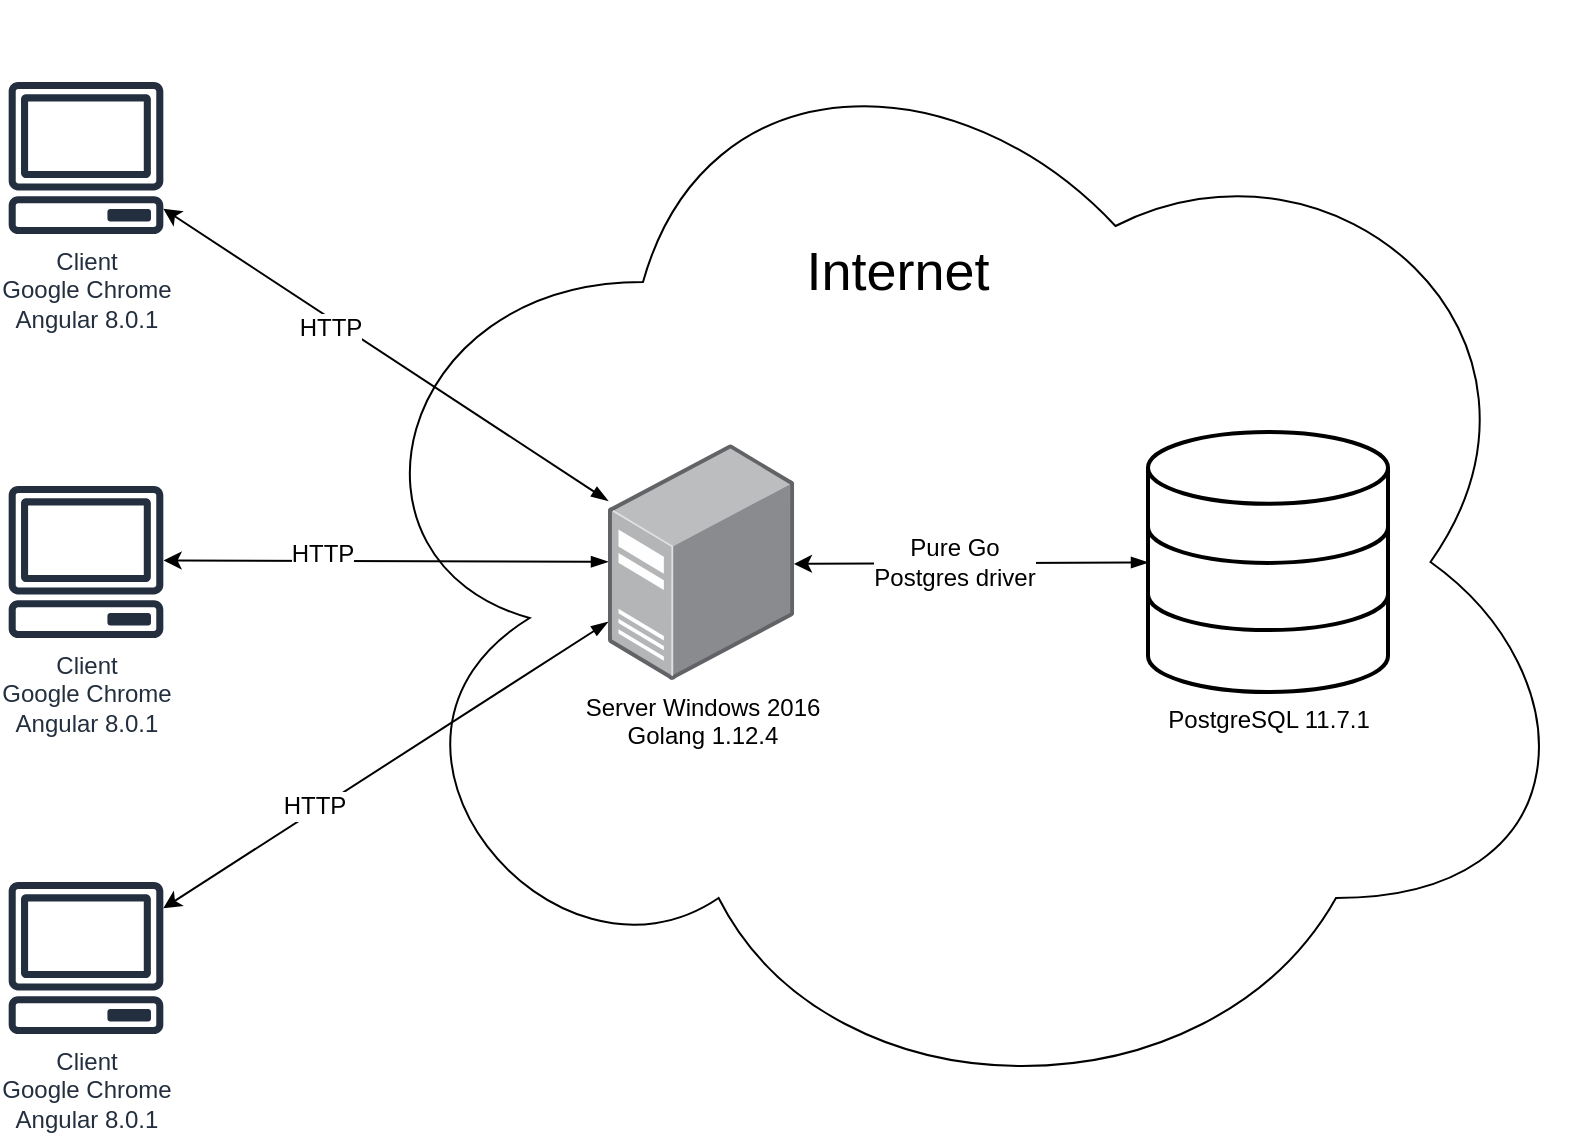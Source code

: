 <mxfile version="12.7.9" type="device"><diagram id="crtf93UhF5wLGEAn0iGF" name="Page-1"><mxGraphModel dx="1182" dy="723" grid="1" gridSize="10" guides="1" tooltips="1" connect="1" arrows="1" fold="1" page="1" pageScale="1" pageWidth="850" pageHeight="1100" math="0" shadow="0"><root><mxCell id="0"/><mxCell id="1" parent="0"/><mxCell id="bcC3UX_kpcRe8KwrP1gk-1" value="" style="ellipse;shape=cloud;whiteSpace=wrap;html=1;" vertex="1" parent="1"><mxGeometry x="200" width="630" height="560" as="geometry"/></mxCell><mxCell id="bcC3UX_kpcRe8KwrP1gk-2" value="Client&lt;br&gt;Google Chrome&lt;br&gt;Angular&amp;nbsp;8.0.1" style="outlineConnect=0;fontColor=#232F3E;gradientColor=none;fillColor=#232F3E;strokeColor=none;dashed=0;verticalLabelPosition=bottom;verticalAlign=top;align=center;html=1;fontSize=12;fontStyle=0;aspect=fixed;pointerEvents=1;shape=mxgraph.aws4.client;" vertex="1" parent="1"><mxGeometry x="40" y="40" width="78" height="76" as="geometry"/></mxCell><mxCell id="bcC3UX_kpcRe8KwrP1gk-17" value="Client&lt;br&gt;Google Chrome&lt;br&gt;Angular&amp;nbsp;8.0.1" style="outlineConnect=0;fontColor=#232F3E;gradientColor=none;fillColor=#232F3E;strokeColor=none;dashed=0;verticalLabelPosition=bottom;verticalAlign=top;align=center;html=1;fontSize=12;fontStyle=0;aspect=fixed;pointerEvents=1;shape=mxgraph.aws4.client;" vertex="1" parent="1"><mxGeometry x="40" y="242" width="78" height="76" as="geometry"/></mxCell><mxCell id="bcC3UX_kpcRe8KwrP1gk-4" value="Client&lt;br&gt;Google Chrome&lt;br&gt;Angular&amp;nbsp;8.0.1" style="outlineConnect=0;fontColor=#232F3E;gradientColor=none;fillColor=#232F3E;strokeColor=none;dashed=0;verticalLabelPosition=bottom;verticalAlign=top;align=center;html=1;fontSize=12;fontStyle=0;aspect=fixed;pointerEvents=1;shape=mxgraph.aws4.client;" vertex="1" parent="1"><mxGeometry x="40" y="440" width="78" height="76" as="geometry"/></mxCell><mxCell id="bcC3UX_kpcRe8KwrP1gk-6" style="rounded=0;orthogonalLoop=1;jettySize=auto;html=1;startArrow=blockThin;startFill=1;" edge="1" parent="1" source="bcC3UX_kpcRe8KwrP1gk-5" target="bcC3UX_kpcRe8KwrP1gk-2"><mxGeometry relative="1" as="geometry"/></mxCell><mxCell id="bcC3UX_kpcRe8KwrP1gk-11" value="HTTP" style="text;html=1;align=center;verticalAlign=middle;resizable=0;points=[];labelBackgroundColor=#ffffff;" vertex="1" connectable="0" parent="bcC3UX_kpcRe8KwrP1gk-6"><mxGeometry x="0.234" y="4" relative="1" as="geometry"><mxPoint as="offset"/></mxGeometry></mxCell><mxCell id="bcC3UX_kpcRe8KwrP1gk-7" style="edgeStyle=none;rounded=0;orthogonalLoop=1;jettySize=auto;html=1;startArrow=blockThin;startFill=1;" edge="1" parent="1" source="bcC3UX_kpcRe8KwrP1gk-5"><mxGeometry relative="1" as="geometry"><mxPoint x="117.811" y="279.235" as="targetPoint"/></mxGeometry></mxCell><mxCell id="bcC3UX_kpcRe8KwrP1gk-12" value="HTTP" style="text;html=1;align=center;verticalAlign=middle;resizable=0;points=[];labelBackgroundColor=#ffffff;" vertex="1" connectable="0" parent="bcC3UX_kpcRe8KwrP1gk-7"><mxGeometry x="0.293" y="-4" relative="1" as="geometry"><mxPoint as="offset"/></mxGeometry></mxCell><mxCell id="bcC3UX_kpcRe8KwrP1gk-10" style="edgeStyle=none;rounded=0;orthogonalLoop=1;jettySize=auto;html=1;startArrow=blockThin;startFill=1;" edge="1" parent="1" source="bcC3UX_kpcRe8KwrP1gk-5" target="bcC3UX_kpcRe8KwrP1gk-4"><mxGeometry relative="1" as="geometry"/></mxCell><mxCell id="bcC3UX_kpcRe8KwrP1gk-13" value="HTTP" style="text;html=1;align=center;verticalAlign=middle;resizable=0;points=[];labelBackgroundColor=#ffffff;" vertex="1" connectable="0" parent="bcC3UX_kpcRe8KwrP1gk-10"><mxGeometry x="0.311" y="-2" relative="1" as="geometry"><mxPoint as="offset"/></mxGeometry></mxCell><mxCell id="bcC3UX_kpcRe8KwrP1gk-5" value="Server Windows 2016&lt;br&gt;Golang 1.12.4&lt;br&gt;" style="points=[];aspect=fixed;html=1;align=center;shadow=0;dashed=0;image;image=img/lib/allied_telesis/computer_and_terminals/Server_Desktop.svg;" vertex="1" parent="1"><mxGeometry x="340" y="221" width="93.09" height="118" as="geometry"/></mxCell><mxCell id="bcC3UX_kpcRe8KwrP1gk-22" style="edgeStyle=none;rounded=0;orthogonalLoop=1;jettySize=auto;html=1;entryX=0.999;entryY=0.508;entryDx=0;entryDy=0;entryPerimeter=0;startArrow=blockThin;startFill=1;" edge="1" parent="1" source="bcC3UX_kpcRe8KwrP1gk-19" target="bcC3UX_kpcRe8KwrP1gk-5"><mxGeometry relative="1" as="geometry"/></mxCell><mxCell id="bcC3UX_kpcRe8KwrP1gk-23" value="Pure Go&lt;br&gt;Postgres driver" style="text;html=1;align=center;verticalAlign=middle;resizable=0;points=[];labelBackgroundColor=#ffffff;" vertex="1" connectable="0" parent="bcC3UX_kpcRe8KwrP1gk-22"><mxGeometry x="0.094" y="-1" relative="1" as="geometry"><mxPoint as="offset"/></mxGeometry></mxCell><mxCell id="bcC3UX_kpcRe8KwrP1gk-19" value="PostgreSQL 11.7.1&lt;br&gt;" style="html=1;verticalLabelPosition=bottom;align=center;labelBackgroundColor=#ffffff;verticalAlign=top;strokeWidth=2;strokeColor=#000000;shadow=0;dashed=0;shape=mxgraph.ios7.icons.data;" vertex="1" parent="1"><mxGeometry x="610" y="215" width="120" height="130" as="geometry"/></mxCell><mxCell id="bcC3UX_kpcRe8KwrP1gk-24" value="&lt;font style=&quot;font-size: 27px&quot;&gt;Internet&lt;/font&gt;" style="text;html=1;strokeColor=none;fillColor=none;align=center;verticalAlign=middle;whiteSpace=wrap;rounded=0;" vertex="1" parent="1"><mxGeometry x="380" y="110" width="210" height="50" as="geometry"/></mxCell></root></mxGraphModel></diagram></mxfile>